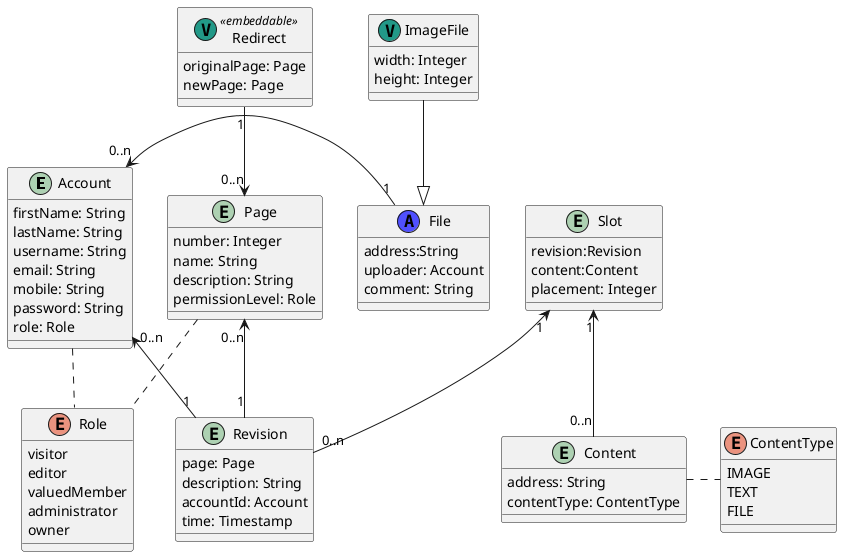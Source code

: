 @startuml
'https://plantuml.com/class-diagram'

entity Account
{

firstName: String
lastName: String
username: String
email: String
mobile: String
password: String
role: Role
}

enum Role
{
    visitor
    editor
    valuedMember
    administrator
    owner
}
enum ContentType
{
    IMAGE
    TEXT
    FILE
}

entity Page
{

number: Integer
name: String
description: String
permissionLevel: Role
}
entity Revision
{

page: Page
description: String
accountId: Account
time: Timestamp
}
entity Redirect <<V,#229988,embeddable>>
{
    originalPage: Page
    newPage: Page
}

class ImageFile <<(V, #229988)>>
{

width: Integer
height: Integer
}
entity Content
{

address: String
contentType: ContentType
}
entity Slot
{

revision:Revision
content:Content
placement: Integer
}
entity File<<A, #5050FF>>{

address:String
uploader: Account
comment: String
}


Revision "0..n"-up-> "1" Slot
Slot "1"<-- "0..n"Content
Revision "1"-up->"0..n" Page
Revision "1"-left->"0..n"Account
File"1"--left>"0..n"Account
Account .. Role
Page .. Role
Redirect "1"-->"0..n"Page
Content..right.ContentType
ImageFile --|>File
@enduml